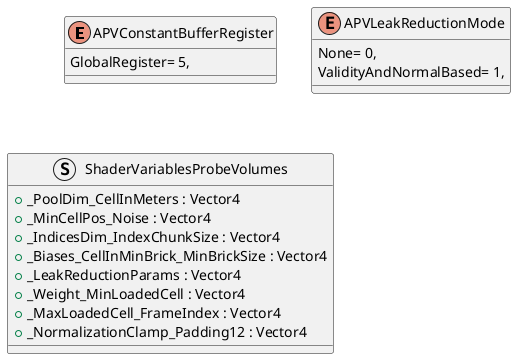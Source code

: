 @startuml
enum APVConstantBufferRegister {
    GlobalRegister= 5,
}
enum APVLeakReductionMode {
    None= 0,
    ValidityAndNormalBased= 1,
}
struct ShaderVariablesProbeVolumes {
    + _PoolDim_CellInMeters : Vector4
    + _MinCellPos_Noise : Vector4
    + _IndicesDim_IndexChunkSize : Vector4
    + _Biases_CellInMinBrick_MinBrickSize : Vector4
    + _LeakReductionParams : Vector4
    + _Weight_MinLoadedCell : Vector4
    + _MaxLoadedCell_FrameIndex : Vector4
    + _NormalizationClamp_Padding12 : Vector4
}
@enduml
